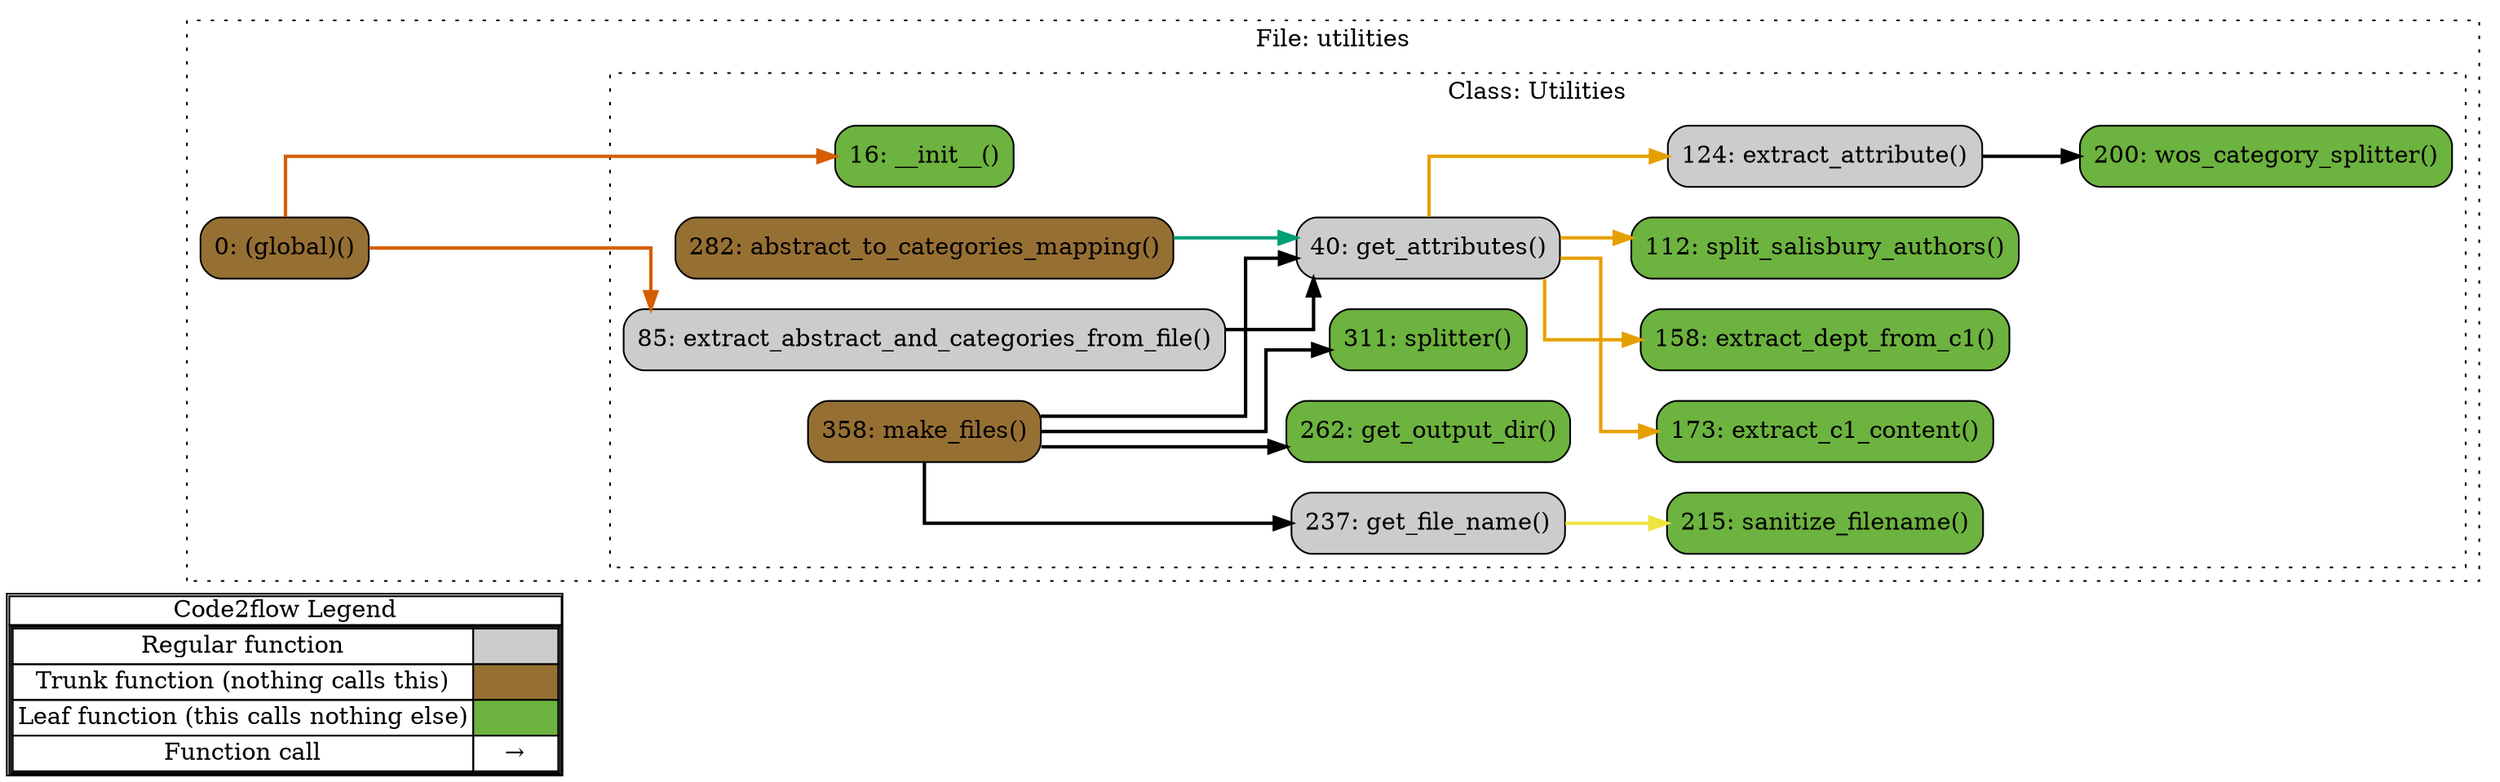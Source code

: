 digraph G {
concentrate=true;
splines="ortho";
rankdir="LR";
subgraph legend{
    rank = min;
    label = "legend";
    Legend [shape=none, margin=0, label = <
        <table cellspacing="0" cellpadding="0" border="1"><tr><td>Code2flow Legend</td></tr><tr><td>
        <table cellspacing="0">
        <tr><td>Regular function</td><td width="50px" bgcolor='#cccccc'></td></tr>
        <tr><td>Trunk function (nothing calls this)</td><td bgcolor='#966F33'></td></tr>
        <tr><td>Leaf function (this calls nothing else)</td><td bgcolor='#6db33f'></td></tr>
        <tr><td>Function call</td><td><font color='black'>&#8594;</font></td></tr>
        </table></td></tr></table>
        >];
}node_eb243176 [label="0: (global)()" name="utilities::(global)" shape="rect" style="rounded,filled" fillcolor="#966F33" ];
node_d883d79d [label="16: __init__()" name="utilities::Utilities.__init__" shape="rect" style="rounded,filled" fillcolor="#6db33f" ];
node_bd9e032b [label="282: abstract_to_categories_mapping()" name="utilities::Utilities.abstract_to_categories_mapping" shape="rect" style="rounded,filled" fillcolor="#966F33" ];
node_919309b8 [label="85: extract_abstract_and_categories_from_file()" name="utilities::Utilities.extract_abstract_and_categories_from_file" shape="rect" style="rounded,filled" fillcolor="#cccccc" ];
node_5c1379f0 [label="124: extract_attribute()" name="utilities::Utilities.extract_attribute" shape="rect" style="rounded,filled" fillcolor="#cccccc" ];
node_0f38fc63 [label="173: extract_c1_content()" name="utilities::Utilities.extract_c1_content" shape="rect" style="rounded,filled" fillcolor="#6db33f" ];
node_bf98fe11 [label="158: extract_dept_from_c1()" name="utilities::Utilities.extract_dept_from_c1" shape="rect" style="rounded,filled" fillcolor="#6db33f" ];
node_5c515f21 [label="40: get_attributes()" name="utilities::Utilities.get_attributes" shape="rect" style="rounded,filled" fillcolor="#cccccc" ];
node_3ebc0544 [label="237: get_file_name()" name="utilities::Utilities.get_file_name" shape="rect" style="rounded,filled" fillcolor="#cccccc" ];
node_581845f2 [label="262: get_output_dir()" name="utilities::Utilities.get_output_dir" shape="rect" style="rounded,filled" fillcolor="#6db33f" ];
node_7f4b1608 [label="358: make_files()" name="utilities::Utilities.make_files" shape="rect" style="rounded,filled" fillcolor="#966F33" ];
node_e36f8dae [label="215: sanitize_filename()" name="utilities::Utilities.sanitize_filename" shape="rect" style="rounded,filled" fillcolor="#6db33f" ];
node_d6a82ac3 [label="112: split_salisbury_authors()" name="utilities::Utilities.split_salisbury_authors" shape="rect" style="rounded,filled" fillcolor="#6db33f" ];
node_2d2cbd1f [label="311: splitter()" name="utilities::Utilities.splitter" shape="rect" style="rounded,filled" fillcolor="#6db33f" ];
node_2a99a0f0 [label="200: wos_category_splitter()" name="utilities::Utilities.wos_category_splitter" shape="rect" style="rounded,filled" fillcolor="#6db33f" ];
node_eb243176 -> node_d883d79d [color="#D55E00" penwidth="2"];
node_eb243176 -> node_919309b8 [color="#D55E00" penwidth="2"];
node_bd9e032b -> node_5c515f21 [color="#009E73" penwidth="2"];
node_919309b8 -> node_5c515f21 [color="#000000" penwidth="2"];
node_5c1379f0 -> node_2a99a0f0 [color="#000000" penwidth="2"];
node_5c515f21 -> node_5c1379f0 [color="#E69F00" penwidth="2"];
node_5c515f21 -> node_0f38fc63 [color="#E69F00" penwidth="2"];
node_5c515f21 -> node_bf98fe11 [color="#E69F00" penwidth="2"];
node_5c515f21 -> node_d6a82ac3 [color="#E69F00" penwidth="2"];
node_3ebc0544 -> node_e36f8dae [color="#F0E442" penwidth="2"];
node_3ebc0544 -> node_e36f8dae [color="#F0E442" penwidth="2"];
node_7f4b1608 -> node_5c515f21 [color="#000000" penwidth="2"];
node_7f4b1608 -> node_3ebc0544 [color="#000000" penwidth="2"];
node_7f4b1608 -> node_581845f2 [color="#000000" penwidth="2"];
node_7f4b1608 -> node_2d2cbd1f [color="#000000" penwidth="2"];
subgraph cluster_51075297 {
    node_eb243176;
    label="File: utilities";
    name="utilities";
    style="filled";
    graph[style=dotted];
    subgraph cluster_3a24532b {
        node_d883d79d node_5c515f21 node_919309b8 node_d6a82ac3 node_5c1379f0 node_bf98fe11 node_0f38fc63 node_2a99a0f0 node_e36f8dae node_3ebc0544 node_581845f2 node_bd9e032b node_2d2cbd1f node_7f4b1608;
        label="Class: Utilities";
        name="Utilities";
        style="filled";
        graph[style=dotted];
    };
};
}
